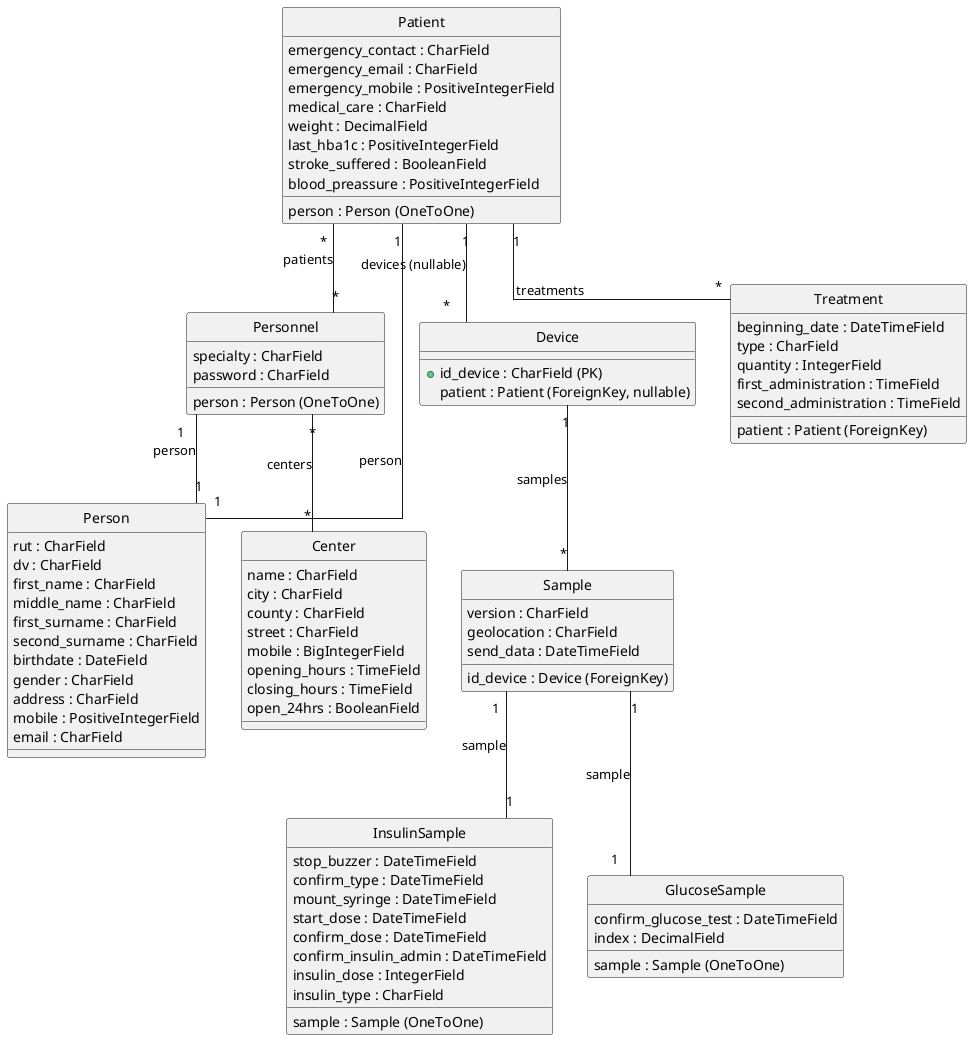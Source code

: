 @startuml

hide circle
skinparam linetype ortho

class Person {
    rut : CharField
    dv : CharField
    first_name : CharField
    middle_name : CharField
    first_surname : CharField
    second_surname : CharField
    birthdate : DateField
    gender : CharField
    address : CharField
    mobile : PositiveIntegerField
    email : CharField
}

class Patient {
    person : Person (OneToOne)
    emergency_contact : CharField
    emergency_email : CharField
    emergency_mobile : PositiveIntegerField
    medical_care : CharField
    weight : DecimalField
    last_hba1c : PositiveIntegerField
    stroke_suffered : BooleanField
    blood_preassure : PositiveIntegerField
}

class Personnel {
    person : Person (OneToOne)
    specialty : CharField
    password : CharField
}

class Center {
    name : CharField
    city : CharField
    county : CharField
    street : CharField
    mobile : BigIntegerField
    opening_hours : TimeField
    closing_hours : TimeField
    open_24hrs : BooleanField
}

class Device {
    + id_device : CharField (PK)
    patient : Patient (ForeignKey, nullable)
}

class Sample {
    version : CharField
    id_device : Device (ForeignKey)
    geolocation : CharField
    send_data : DateTimeField
}

class InsulinSample {
    sample : Sample (OneToOne)
    stop_buzzer : DateTimeField
    confirm_type : DateTimeField
    mount_syringe : DateTimeField
    start_dose : DateTimeField
    confirm_dose : DateTimeField
    confirm_insulin_admin : DateTimeField
    insulin_dose : IntegerField
    insulin_type : CharField
}

class GlucoseSample {
    sample : Sample (OneToOne)
    confirm_glucose_test : DateTimeField
    index : DecimalField
}

class Treatment {
    beginning_date : DateTimeField
    type : CharField
    quantity : IntegerField
    first_administration : TimeField
    second_administration : TimeField
    patient : Patient (ForeignKey)
}

' Relationships
Patient "1" -- "1" Person : person
Personnel "1" -- "1" Person : person
Patient "1" -- "*" Treatment : treatments
Patient "1" -- "*" Device : devices (nullable)
Patient "*" -- "*" Personnel : patients
Personnel "*" -- "*" Center : centers
Device "1" -- "*" Sample : samples
Sample "1" -- "1" InsulinSample : sample
Sample "1" -- "1" GlucoseSample : sample

@enduml